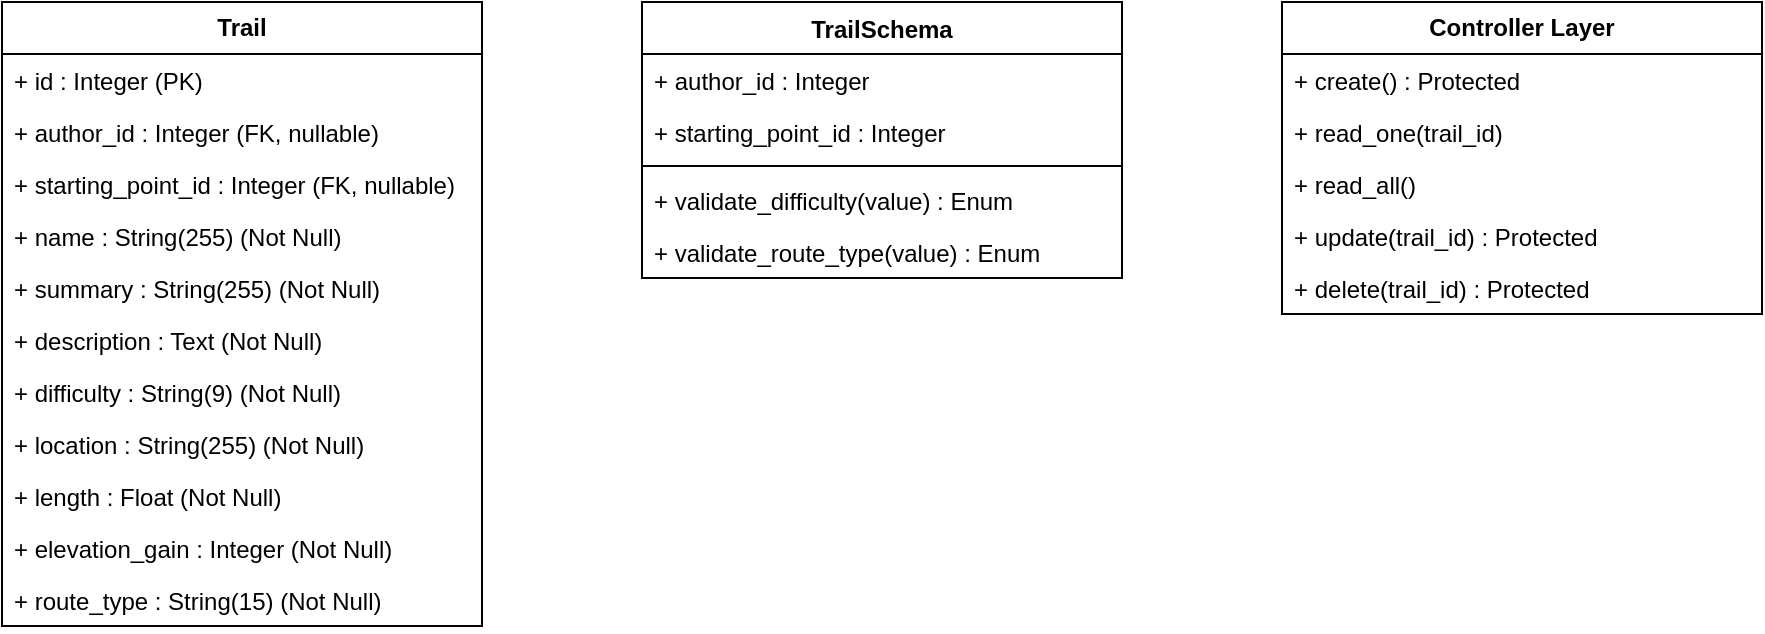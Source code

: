 <mxfile version="25.0.1">
  <diagram name="Page-1" id="4pB9WYnlumCw6cuPJ226">
    <mxGraphModel dx="1098" dy="1180" grid="1" gridSize="10" guides="1" tooltips="1" connect="1" arrows="1" fold="1" page="1" pageScale="1" pageWidth="827" pageHeight="1169" math="0" shadow="0">
      <root>
        <mxCell id="0" />
        <mxCell id="1" parent="0" />
        <mxCell id="20tChRj6T7TzNblb47rG-1" value="TrailSchema" style="swimlane;fontStyle=1;align=center;verticalAlign=top;childLayout=stackLayout;horizontal=1;startSize=26;horizontalStack=0;resizeParent=1;resizeParentMax=0;resizeLast=0;collapsible=1;marginBottom=0;whiteSpace=wrap;html=1;" vertex="1" parent="1">
          <mxGeometry x="360" y="38" width="240" height="138" as="geometry" />
        </mxCell>
        <mxCell id="20tChRj6T7TzNblb47rG-2" value="+ author_id : Integer" style="text;strokeColor=none;fillColor=none;align=left;verticalAlign=top;spacingLeft=4;spacingRight=4;overflow=hidden;rotatable=0;points=[[0,0.5],[1,0.5]];portConstraint=eastwest;whiteSpace=wrap;html=1;" vertex="1" parent="20tChRj6T7TzNblb47rG-1">
          <mxGeometry y="26" width="240" height="26" as="geometry" />
        </mxCell>
        <mxCell id="20tChRj6T7TzNblb47rG-3" value="+ starting_point_id : Integer" style="text;strokeColor=none;fillColor=none;align=left;verticalAlign=top;spacingLeft=4;spacingRight=4;overflow=hidden;rotatable=0;points=[[0,0.5],[1,0.5]];portConstraint=eastwest;whiteSpace=wrap;html=1;" vertex="1" parent="20tChRj6T7TzNblb47rG-1">
          <mxGeometry y="52" width="240" height="26" as="geometry" />
        </mxCell>
        <mxCell id="20tChRj6T7TzNblb47rG-4" value="" style="line;strokeWidth=1;fillColor=none;align=left;verticalAlign=middle;spacingTop=-1;spacingLeft=3;spacingRight=3;rotatable=0;labelPosition=right;points=[];portConstraint=eastwest;strokeColor=inherit;" vertex="1" parent="20tChRj6T7TzNblb47rG-1">
          <mxGeometry y="78" width="240" height="8" as="geometry" />
        </mxCell>
        <mxCell id="20tChRj6T7TzNblb47rG-5" value="+ validate_difficulty(value) : Enum" style="text;strokeColor=none;fillColor=none;align=left;verticalAlign=top;spacingLeft=4;spacingRight=4;overflow=hidden;rotatable=0;points=[[0,0.5],[1,0.5]];portConstraint=eastwest;whiteSpace=wrap;html=1;" vertex="1" parent="20tChRj6T7TzNblb47rG-1">
          <mxGeometry y="86" width="240" height="26" as="geometry" />
        </mxCell>
        <mxCell id="20tChRj6T7TzNblb47rG-30" value="+ validate_route_type(value) : Enum" style="text;strokeColor=none;fillColor=none;align=left;verticalAlign=top;spacingLeft=4;spacingRight=4;overflow=hidden;rotatable=0;points=[[0,0.5],[1,0.5]];portConstraint=eastwest;whiteSpace=wrap;html=1;" vertex="1" parent="20tChRj6T7TzNblb47rG-1">
          <mxGeometry y="112" width="240" height="26" as="geometry" />
        </mxCell>
        <mxCell id="20tChRj6T7TzNblb47rG-7" value="&lt;b&gt;Trail&lt;/b&gt;" style="swimlane;fontStyle=0;childLayout=stackLayout;horizontal=1;startSize=26;fillColor=none;horizontalStack=0;resizeParent=1;resizeParentMax=0;resizeLast=0;collapsible=1;marginBottom=0;whiteSpace=wrap;html=1;" vertex="1" parent="1">
          <mxGeometry x="40" y="38" width="240" height="312" as="geometry" />
        </mxCell>
        <mxCell id="20tChRj6T7TzNblb47rG-8" value="+ id : Integer (PK)" style="text;strokeColor=none;fillColor=none;align=left;verticalAlign=top;spacingLeft=4;spacingRight=4;overflow=hidden;rotatable=0;points=[[0,0.5],[1,0.5]];portConstraint=eastwest;whiteSpace=wrap;html=1;" vertex="1" parent="20tChRj6T7TzNblb47rG-7">
          <mxGeometry y="26" width="240" height="26" as="geometry" />
        </mxCell>
        <mxCell id="20tChRj6T7TzNblb47rG-20" value="+ author_id : Integer (FK, nullable)" style="text;strokeColor=none;fillColor=none;align=left;verticalAlign=top;spacingLeft=4;spacingRight=4;overflow=hidden;rotatable=0;points=[[0,0.5],[1,0.5]];portConstraint=eastwest;whiteSpace=wrap;html=1;" vertex="1" parent="20tChRj6T7TzNblb47rG-7">
          <mxGeometry y="52" width="240" height="26" as="geometry" />
        </mxCell>
        <mxCell id="20tChRj6T7TzNblb47rG-21" value="+ starting_point_id : Integer (FK, nullable)" style="text;strokeColor=none;fillColor=none;align=left;verticalAlign=top;spacingLeft=4;spacingRight=4;overflow=hidden;rotatable=0;points=[[0,0.5],[1,0.5]];portConstraint=eastwest;whiteSpace=wrap;html=1;" vertex="1" parent="20tChRj6T7TzNblb47rG-7">
          <mxGeometry y="78" width="240" height="26" as="geometry" />
        </mxCell>
        <mxCell id="20tChRj6T7TzNblb47rG-22" value="+ name : String(255) (Not Null)" style="text;strokeColor=none;fillColor=none;align=left;verticalAlign=top;spacingLeft=4;spacingRight=4;overflow=hidden;rotatable=0;points=[[0,0.5],[1,0.5]];portConstraint=eastwest;whiteSpace=wrap;html=1;" vertex="1" parent="20tChRj6T7TzNblb47rG-7">
          <mxGeometry y="104" width="240" height="26" as="geometry" />
        </mxCell>
        <mxCell id="20tChRj6T7TzNblb47rG-23" value="+ summary : String(255) (Not Null)" style="text;strokeColor=none;fillColor=none;align=left;verticalAlign=top;spacingLeft=4;spacingRight=4;overflow=hidden;rotatable=0;points=[[0,0.5],[1,0.5]];portConstraint=eastwest;whiteSpace=wrap;html=1;" vertex="1" parent="20tChRj6T7TzNblb47rG-7">
          <mxGeometry y="130" width="240" height="26" as="geometry" />
        </mxCell>
        <mxCell id="20tChRj6T7TzNblb47rG-24" value="+ description : Text (Not Null)" style="text;strokeColor=none;fillColor=none;align=left;verticalAlign=top;spacingLeft=4;spacingRight=4;overflow=hidden;rotatable=0;points=[[0,0.5],[1,0.5]];portConstraint=eastwest;whiteSpace=wrap;html=1;" vertex="1" parent="20tChRj6T7TzNblb47rG-7">
          <mxGeometry y="156" width="240" height="26" as="geometry" />
        </mxCell>
        <mxCell id="20tChRj6T7TzNblb47rG-25" value="+ difficulty : String(9) (Not Null)" style="text;strokeColor=none;fillColor=none;align=left;verticalAlign=top;spacingLeft=4;spacingRight=4;overflow=hidden;rotatable=0;points=[[0,0.5],[1,0.5]];portConstraint=eastwest;whiteSpace=wrap;html=1;" vertex="1" parent="20tChRj6T7TzNblb47rG-7">
          <mxGeometry y="182" width="240" height="26" as="geometry" />
        </mxCell>
        <mxCell id="20tChRj6T7TzNblb47rG-26" value="+ location : String(255) (Not Null)" style="text;strokeColor=none;fillColor=none;align=left;verticalAlign=top;spacingLeft=4;spacingRight=4;overflow=hidden;rotatable=0;points=[[0,0.5],[1,0.5]];portConstraint=eastwest;whiteSpace=wrap;html=1;" vertex="1" parent="20tChRj6T7TzNblb47rG-7">
          <mxGeometry y="208" width="240" height="26" as="geometry" />
        </mxCell>
        <mxCell id="20tChRj6T7TzNblb47rG-27" value="+ length : Float (Not Null)" style="text;strokeColor=none;fillColor=none;align=left;verticalAlign=top;spacingLeft=4;spacingRight=4;overflow=hidden;rotatable=0;points=[[0,0.5],[1,0.5]];portConstraint=eastwest;whiteSpace=wrap;html=1;" vertex="1" parent="20tChRj6T7TzNblb47rG-7">
          <mxGeometry y="234" width="240" height="26" as="geometry" />
        </mxCell>
        <mxCell id="20tChRj6T7TzNblb47rG-28" value="+ elevation_gain : Integer (Not Null)" style="text;strokeColor=none;fillColor=none;align=left;verticalAlign=top;spacingLeft=4;spacingRight=4;overflow=hidden;rotatable=0;points=[[0,0.5],[1,0.5]];portConstraint=eastwest;whiteSpace=wrap;html=1;" vertex="1" parent="20tChRj6T7TzNblb47rG-7">
          <mxGeometry y="260" width="240" height="26" as="geometry" />
        </mxCell>
        <mxCell id="20tChRj6T7TzNblb47rG-29" value="+ route_type : String(15) (Not Null)" style="text;strokeColor=none;fillColor=none;align=left;verticalAlign=top;spacingLeft=4;spacingRight=4;overflow=hidden;rotatable=0;points=[[0,0.5],[1,0.5]];portConstraint=eastwest;whiteSpace=wrap;html=1;" vertex="1" parent="20tChRj6T7TzNblb47rG-7">
          <mxGeometry y="286" width="240" height="26" as="geometry" />
        </mxCell>
        <mxCell id="20tChRj6T7TzNblb47rG-14" value="&lt;b&gt;Controller Layer&lt;/b&gt;" style="swimlane;fontStyle=0;childLayout=stackLayout;horizontal=1;startSize=26;fillColor=none;horizontalStack=0;resizeParent=1;resizeParentMax=0;resizeLast=0;collapsible=1;marginBottom=0;whiteSpace=wrap;html=1;" vertex="1" parent="1">
          <mxGeometry x="680" y="38" width="240" height="156" as="geometry" />
        </mxCell>
        <mxCell id="20tChRj6T7TzNblb47rG-15" value="+ create() : Protected" style="text;strokeColor=none;fillColor=none;align=left;verticalAlign=top;spacingLeft=4;spacingRight=4;overflow=hidden;rotatable=0;points=[[0,0.5],[1,0.5]];portConstraint=eastwest;whiteSpace=wrap;html=1;" vertex="1" parent="20tChRj6T7TzNblb47rG-14">
          <mxGeometry y="26" width="240" height="26" as="geometry" />
        </mxCell>
        <mxCell id="20tChRj6T7TzNblb47rG-16" value="+ read_one(trail_id)" style="text;strokeColor=none;fillColor=none;align=left;verticalAlign=top;spacingLeft=4;spacingRight=4;overflow=hidden;rotatable=0;points=[[0,0.5],[1,0.5]];portConstraint=eastwest;whiteSpace=wrap;html=1;" vertex="1" parent="20tChRj6T7TzNblb47rG-14">
          <mxGeometry y="52" width="240" height="26" as="geometry" />
        </mxCell>
        <mxCell id="20tChRj6T7TzNblb47rG-17" value="+ read_all()&amp;nbsp;" style="text;strokeColor=none;fillColor=none;align=left;verticalAlign=top;spacingLeft=4;spacingRight=4;overflow=hidden;rotatable=0;points=[[0,0.5],[1,0.5]];portConstraint=eastwest;whiteSpace=wrap;html=1;" vertex="1" parent="20tChRj6T7TzNblb47rG-14">
          <mxGeometry y="78" width="240" height="26" as="geometry" />
        </mxCell>
        <mxCell id="20tChRj6T7TzNblb47rG-18" value="+ update(trail_id) : Protected" style="text;strokeColor=none;fillColor=none;align=left;verticalAlign=top;spacingLeft=4;spacingRight=4;overflow=hidden;rotatable=0;points=[[0,0.5],[1,0.5]];portConstraint=eastwest;whiteSpace=wrap;html=1;" vertex="1" parent="20tChRj6T7TzNblb47rG-14">
          <mxGeometry y="104" width="240" height="26" as="geometry" />
        </mxCell>
        <mxCell id="20tChRj6T7TzNblb47rG-19" value="+ delete(trail_id) : Protected&amp;nbsp;" style="text;strokeColor=none;fillColor=none;align=left;verticalAlign=top;spacingLeft=4;spacingRight=4;overflow=hidden;rotatable=0;points=[[0,0.5],[1,0.5]];portConstraint=eastwest;whiteSpace=wrap;html=1;" vertex="1" parent="20tChRj6T7TzNblb47rG-14">
          <mxGeometry y="130" width="240" height="26" as="geometry" />
        </mxCell>
      </root>
    </mxGraphModel>
  </diagram>
</mxfile>
